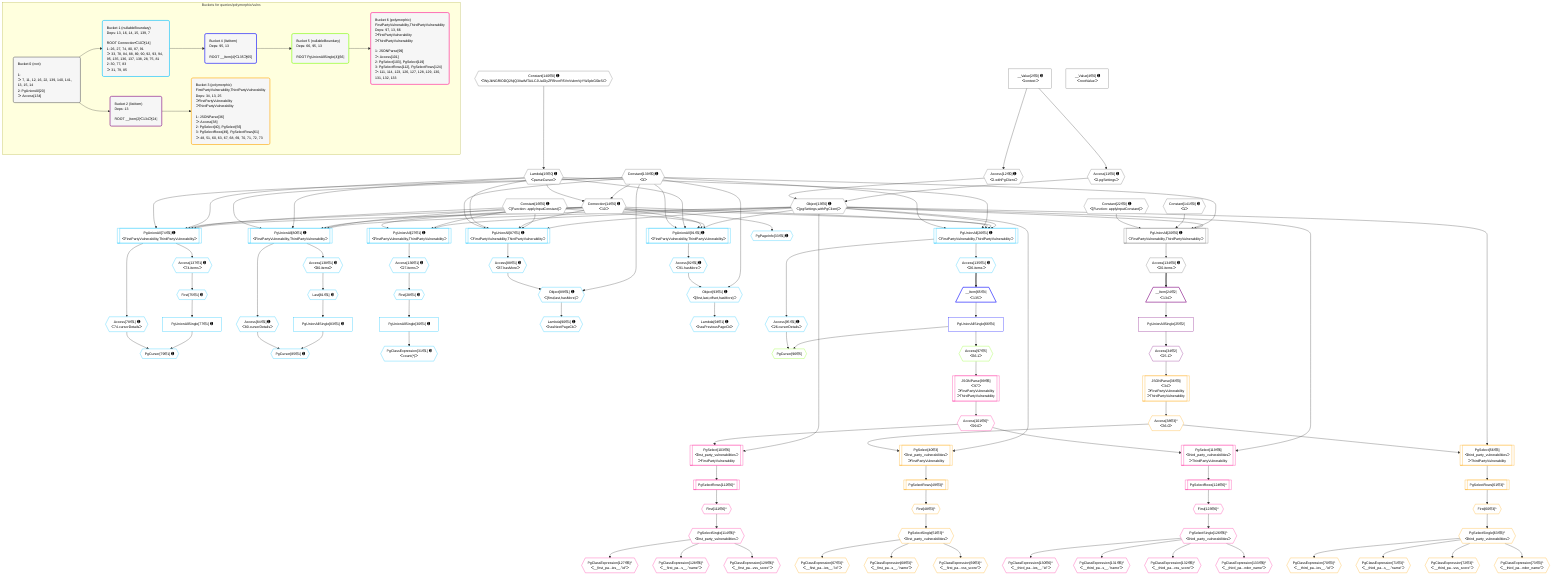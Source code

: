 %%{init: {'themeVariables': { 'fontSize': '12px'}}}%%
graph TD
    classDef path fill:#eee,stroke:#000,color:#000
    classDef plan fill:#fff,stroke-width:1px,color:#000
    classDef itemplan fill:#fff,stroke-width:2px,color:#000
    classDef unbatchedplan fill:#dff,stroke-width:1px,color:#000
    classDef sideeffectplan fill:#fcc,stroke-width:2px,color:#000
    classDef bucket fill:#f6f6f6,color:#000,stroke-width:2px,text-align:left

    subgraph "Buckets for queries/polymorphic/vulns"
    Bucket0("Bucket 0 (root)<br /><br />1: <br />ᐳ: 7, 11, 12, 16, 22, 139, 140, 141, 13, 15, 14<br />2: PgUnionAll[20]<br />ᐳ: Access[134]"):::bucket
    Bucket1("Bucket 1 (nullableBoundary)<br />Deps: 13, 16, 14, 15, 139, 7<br /><br />ROOT Connectionᐸ10ᐳ[14]<br />1: 26, 27, 74, 80, 87, 91<br />ᐳ: 33, 78, 84, 88, 89, 90, 92, 93, 94, 95, 135, 136, 137, 138, 28, 75, 81<br />2: 30, 77, 83<br />ᐳ: 31, 79, 85"):::bucket
    Bucket2("Bucket 2 (listItem)<br />Deps: 13<br /><br />ROOT __Item{2}ᐸ134ᐳ[24]"):::bucket
    Bucket3("Bucket 3 (polymorphic)<br />FirstPartyVulnerability,ThirdPartyVulnerability<br />Deps: 34, 13, 25<br />ᐳFirstPartyVulnerability<br />ᐳThirdPartyVulnerability<br /><br />1: JSONParse[36]<br />ᐳ: Access[38]<br />2: PgSelect[40], PgSelect[56]<br />3: PgSelectRows[49], PgSelectRows[61]<br />ᐳ: 48, 51, 60, 63, 67, 68, 69, 70, 71, 72, 73"):::bucket
    Bucket4("Bucket 4 (listItem)<br />Deps: 95, 13<br /><br />ROOT __Item{4}ᐸ135ᐳ[65]"):::bucket
    Bucket5("Bucket 5 (nullableBoundary)<br />Deps: 66, 95, 13<br /><br />ROOT PgUnionAllSingle{4}[66]"):::bucket
    Bucket6("Bucket 6 (polymorphic)<br />FirstPartyVulnerability,ThirdPartyVulnerability<br />Deps: 97, 13, 66<br />ᐳFirstPartyVulnerability<br />ᐳThirdPartyVulnerability<br /><br />1: JSONParse[99]<br />ᐳ: Access[101]<br />2: PgSelect[103], PgSelect[119]<br />3: PgSelectRows[112], PgSelectRows[124]<br />ᐳ: 111, 114, 123, 126, 127, 128, 129, 130, 131, 132, 133"):::bucket
    end
    Bucket0 --> Bucket1 & Bucket2
    Bucket1 --> Bucket4
    Bucket2 --> Bucket3
    Bucket4 --> Bucket5
    Bucket5 --> Bucket6

    %% plan dependencies
    PgUnionAll20[["PgUnionAll[20∈0] ➊<br />ᐸFirstPartyVulnerability,ThirdPartyVulnerabilityᐳ"]]:::plan
    Object13{{"Object[13∈0] ➊<br />ᐸ{pgSettings,withPgClient}ᐳ"}}:::plan
    Constant139{{"Constant[139∈0] ➊<br />ᐸ3ᐳ"}}:::plan
    Constant141{{"Constant[141∈0] ➊<br />ᐸ1ᐳ"}}:::plan
    Constant22{{"Constant[22∈0] ➊<br />ᐸ[Function: applyInputConstant]ᐳ"}}:::plan
    Object13 & Constant139 & Constant141 & Constant22 --> PgUnionAll20
    Access11{{"Access[11∈0] ➊<br />ᐸ2.pgSettingsᐳ"}}:::plan
    Access12{{"Access[12∈0] ➊<br />ᐸ2.withPgClientᐳ"}}:::plan
    Access11 & Access12 --> Object13
    Connection14{{"Connection[14∈0] ➊<br />ᐸ10ᐳ"}}:::plan
    Lambda15{{"Lambda[15∈0] ➊<br />ᐸparseCursorᐳ"}}:::plan
    Constant139 & Lambda15 --> Connection14
    __Value2["__Value[2∈0] ➊<br />ᐸcontextᐳ"]:::plan
    __Value2 --> Access11
    __Value2 --> Access12
    Constant140{{"Constant[140∈0] ➊<br />ᐸ'WyJkNGRlODQ2NjQ3IiwiMTAiLCJUaGlyZFBhcnR5VnVsbmVyYWJpbGl0eSIᐳ"}}:::plan
    Constant140 --> Lambda15
    Access134{{"Access[134∈0] ➊<br />ᐸ20.itemsᐳ"}}:::plan
    PgUnionAll20 --> Access134
    __Value4["__Value[4∈0] ➊<br />ᐸrootValueᐳ"]:::plan
    Constant16{{"Constant[16∈0] ➊<br />ᐸ[Function: applyInputConstant]ᐳ"}}:::plan
    PgUnionAll26[["PgUnionAll[26∈1] ➊<br />ᐸFirstPartyVulnerability,ThirdPartyVulnerabilityᐳ"]]:::plan
    Object13 & Constant16 & Connection14 & Lambda15 & Constant139 --> PgUnionAll26
    PgUnionAll74[["PgUnionAll[74∈1] ➊<br />ᐸFirstPartyVulnerability,ThirdPartyVulnerabilityᐳ"]]:::plan
    Object13 & Constant16 & Connection14 & Lambda15 & Constant139 --> PgUnionAll74
    PgUnionAll80[["PgUnionAll[80∈1] ➊<br />ᐸFirstPartyVulnerability,ThirdPartyVulnerabilityᐳ"]]:::plan
    Object13 & Constant16 & Connection14 & Lambda15 & Constant139 --> PgUnionAll80
    PgUnionAll87[["PgUnionAll[87∈1] ➊<br />ᐸFirstPartyVulnerability,ThirdPartyVulnerabilityᐳ"]]:::plan
    Object13 & Constant16 & Connection14 & Lambda15 & Constant139 --> PgUnionAll87
    PgUnionAll91[["PgUnionAll[91∈1] ➊<br />ᐸFirstPartyVulnerability,ThirdPartyVulnerabilityᐳ"]]:::plan
    Object13 & Constant16 & Connection14 & Lambda15 & Constant139 --> PgUnionAll91
    Object93{{"Object[93∈1] ➊<br />ᐸ{first,last,offset,hasMore}ᐳ"}}:::plan
    Access92{{"Access[92∈1] ➊<br />ᐸ91.hasMoreᐳ"}}:::plan
    Constant139 & Access92 --> Object93
    PgUnionAll27[["PgUnionAll[27∈1] ➊<br />ᐸFirstPartyVulnerability,ThirdPartyVulnerabilityᐳ"]]:::plan
    Object13 & Constant16 & Connection14 --> PgUnionAll27
    Object89{{"Object[89∈1] ➊<br />ᐸ{first,last,hasMore}ᐳ"}}:::plan
    Access88{{"Access[88∈1] ➊<br />ᐸ87.hasMoreᐳ"}}:::plan
    Constant139 & Access88 --> Object89
    PgCursor79{{"PgCursor[79∈1] ➊"}}:::plan
    PgUnionAllSingle77["PgUnionAllSingle[77∈1] ➊"]:::plan
    Access78{{"Access[78∈1] ➊<br />ᐸ74.cursorDetailsᐳ"}}:::plan
    PgUnionAllSingle77 & Access78 --> PgCursor79
    PgCursor85{{"PgCursor[85∈1] ➊"}}:::plan
    PgUnionAllSingle83["PgUnionAllSingle[83∈1] ➊"]:::plan
    Access84{{"Access[84∈1] ➊<br />ᐸ80.cursorDetailsᐳ"}}:::plan
    PgUnionAllSingle83 & Access84 --> PgCursor85
    First28{{"First[28∈1] ➊"}}:::plan
    Access136{{"Access[136∈1] ➊<br />ᐸ27.itemsᐳ"}}:::plan
    Access136 --> First28
    PgUnionAllSingle30["PgUnionAllSingle[30∈1] ➊"]:::plan
    First28 --> PgUnionAllSingle30
    PgClassExpression31{{"PgClassExpression[31∈1] ➊<br />ᐸcount(*)ᐳ"}}:::plan
    PgUnionAllSingle30 --> PgClassExpression31
    PgPageInfo33{{"PgPageInfo[33∈1] ➊"}}:::plan
    Connection14 --> PgPageInfo33
    First75{{"First[75∈1] ➊"}}:::plan
    Access137{{"Access[137∈1] ➊<br />ᐸ74.itemsᐳ"}}:::plan
    Access137 --> First75
    First75 --> PgUnionAllSingle77
    PgUnionAll74 --> Access78
    Last81{{"Last[81∈1] ➊"}}:::plan
    Access138{{"Access[138∈1] ➊<br />ᐸ80.itemsᐳ"}}:::plan
    Access138 --> Last81
    Last81 --> PgUnionAllSingle83
    PgUnionAll80 --> Access84
    PgUnionAll87 --> Access88
    Lambda90{{"Lambda[90∈1] ➊<br />ᐸhasNextPageCbᐳ"}}:::plan
    Object89 --> Lambda90
    PgUnionAll91 --> Access92
    Lambda94{{"Lambda[94∈1] ➊<br />ᐸhasPreviousPageCbᐳ"}}:::plan
    Object93 --> Lambda94
    Access95{{"Access[95∈1] ➊<br />ᐸ26.cursorDetailsᐳ"}}:::plan
    PgUnionAll26 --> Access95
    Access135{{"Access[135∈1] ➊<br />ᐸ26.itemsᐳ"}}:::plan
    PgUnionAll26 --> Access135
    PgUnionAll27 --> Access136
    PgUnionAll74 --> Access137
    PgUnionAll80 --> Access138
    __Item65[/"__Item[65∈4]<br />ᐸ135ᐳ"\]:::itemplan
    Access135 ==> __Item65
    PgUnionAllSingle66["PgUnionAllSingle[66∈4]"]:::plan
    __Item65 --> PgUnionAllSingle66
    PgCursor96{{"PgCursor[96∈5]"}}:::plan
    PgUnionAllSingle66 & Access95 --> PgCursor96
    Access97{{"Access[97∈5]<br />ᐸ66.1ᐳ"}}:::plan
    PgUnionAllSingle66 --> Access97
    PgSelect103[["PgSelect[103∈6]<br />ᐸfirst_party_vulnerabilitiesᐳ<br />ᐳFirstPartyVulnerability"]]:::plan
    Access101{{"Access[101∈6]^<br />ᐸ99.0ᐳ"}}:::plan
    Object13 & Access101 --> PgSelect103
    PgSelect119[["PgSelect[119∈6]<br />ᐸthird_party_vulnerabilitiesᐳ<br />ᐳThirdPartyVulnerability"]]:::plan
    Object13 & Access101 --> PgSelect119
    JSONParse99[["JSONParse[99∈6]<br />ᐸ97ᐳ<br />ᐳFirstPartyVulnerability<br />ᐳThirdPartyVulnerability"]]:::plan
    Access97 --> JSONParse99
    JSONParse99 --> Access101
    First111{{"First[111∈6]^"}}:::plan
    PgSelectRows112[["PgSelectRows[112∈6]^"]]:::plan
    PgSelectRows112 --> First111
    PgSelect103 --> PgSelectRows112
    PgSelectSingle114{{"PgSelectSingle[114∈6]^<br />ᐸfirst_party_vulnerabilitiesᐳ"}}:::plan
    First111 --> PgSelectSingle114
    First123{{"First[123∈6]^"}}:::plan
    PgSelectRows124[["PgSelectRows[124∈6]^"]]:::plan
    PgSelectRows124 --> First123
    PgSelect119 --> PgSelectRows124
    PgSelectSingle126{{"PgSelectSingle[126∈6]^<br />ᐸthird_party_vulnerabilitiesᐳ"}}:::plan
    First123 --> PgSelectSingle126
    PgClassExpression127{{"PgClassExpression[127∈6]^<br />ᐸ__first_pa...ies__.”id”ᐳ"}}:::plan
    PgSelectSingle114 --> PgClassExpression127
    PgClassExpression128{{"PgClassExpression[128∈6]^<br />ᐸ__first_pa...s__.”name”ᐳ"}}:::plan
    PgSelectSingle114 --> PgClassExpression128
    PgClassExpression129{{"PgClassExpression[129∈6]^<br />ᐸ__first_pa...vss_score”ᐳ"}}:::plan
    PgSelectSingle114 --> PgClassExpression129
    PgClassExpression130{{"PgClassExpression[130∈6]^<br />ᐸ__third_pa...ies__.”id”ᐳ"}}:::plan
    PgSelectSingle126 --> PgClassExpression130
    PgClassExpression131{{"PgClassExpression[131∈6]^<br />ᐸ__third_pa...s__.”name”ᐳ"}}:::plan
    PgSelectSingle126 --> PgClassExpression131
    PgClassExpression132{{"PgClassExpression[132∈6]^<br />ᐸ__third_pa...vss_score”ᐳ"}}:::plan
    PgSelectSingle126 --> PgClassExpression132
    PgClassExpression133{{"PgClassExpression[133∈6]^<br />ᐸ__third_pa...ndor_name”ᐳ"}}:::plan
    PgSelectSingle126 --> PgClassExpression133
    __Item24[/"__Item[24∈2]<br />ᐸ134ᐳ"\]:::itemplan
    Access134 ==> __Item24
    PgUnionAllSingle25["PgUnionAllSingle[25∈2]"]:::plan
    __Item24 --> PgUnionAllSingle25
    Access34{{"Access[34∈2]<br />ᐸ25.1ᐳ"}}:::plan
    PgUnionAllSingle25 --> Access34
    PgSelect40[["PgSelect[40∈3]<br />ᐸfirst_party_vulnerabilitiesᐳ<br />ᐳFirstPartyVulnerability"]]:::plan
    Access38{{"Access[38∈3]^<br />ᐸ36.0ᐳ"}}:::plan
    Object13 & Access38 --> PgSelect40
    PgSelect56[["PgSelect[56∈3]<br />ᐸthird_party_vulnerabilitiesᐳ<br />ᐳThirdPartyVulnerability"]]:::plan
    Object13 & Access38 --> PgSelect56
    JSONParse36[["JSONParse[36∈3]<br />ᐸ34ᐳ<br />ᐳFirstPartyVulnerability<br />ᐳThirdPartyVulnerability"]]:::plan
    Access34 --> JSONParse36
    JSONParse36 --> Access38
    First48{{"First[48∈3]^"}}:::plan
    PgSelectRows49[["PgSelectRows[49∈3]^"]]:::plan
    PgSelectRows49 --> First48
    PgSelect40 --> PgSelectRows49
    PgSelectSingle51{{"PgSelectSingle[51∈3]^<br />ᐸfirst_party_vulnerabilitiesᐳ"}}:::plan
    First48 --> PgSelectSingle51
    First60{{"First[60∈3]^"}}:::plan
    PgSelectRows61[["PgSelectRows[61∈3]^"]]:::plan
    PgSelectRows61 --> First60
    PgSelect56 --> PgSelectRows61
    PgSelectSingle63{{"PgSelectSingle[63∈3]^<br />ᐸthird_party_vulnerabilitiesᐳ"}}:::plan
    First60 --> PgSelectSingle63
    PgClassExpression67{{"PgClassExpression[67∈3]^<br />ᐸ__first_pa...ies__.”id”ᐳ"}}:::plan
    PgSelectSingle51 --> PgClassExpression67
    PgClassExpression68{{"PgClassExpression[68∈3]^<br />ᐸ__first_pa...s__.”name”ᐳ"}}:::plan
    PgSelectSingle51 --> PgClassExpression68
    PgClassExpression69{{"PgClassExpression[69∈3]^<br />ᐸ__first_pa...vss_score”ᐳ"}}:::plan
    PgSelectSingle51 --> PgClassExpression69
    PgClassExpression70{{"PgClassExpression[70∈3]^<br />ᐸ__third_pa...ies__.”id”ᐳ"}}:::plan
    PgSelectSingle63 --> PgClassExpression70
    PgClassExpression71{{"PgClassExpression[71∈3]^<br />ᐸ__third_pa...s__.”name”ᐳ"}}:::plan
    PgSelectSingle63 --> PgClassExpression71
    PgClassExpression72{{"PgClassExpression[72∈3]^<br />ᐸ__third_pa...vss_score”ᐳ"}}:::plan
    PgSelectSingle63 --> PgClassExpression72
    PgClassExpression73{{"PgClassExpression[73∈3]^<br />ᐸ__third_pa...ndor_name”ᐳ"}}:::plan
    PgSelectSingle63 --> PgClassExpression73

    %% define steps
    classDef bucket0 stroke:#696969
    class Bucket0,__Value2,__Value4,Access11,Access12,Object13,Connection14,Lambda15,Constant16,PgUnionAll20,Constant22,Access134,Constant139,Constant140,Constant141 bucket0
    classDef bucket1 stroke:#00bfff
    class Bucket1,PgUnionAll26,PgUnionAll27,First28,PgUnionAllSingle30,PgClassExpression31,PgPageInfo33,PgUnionAll74,First75,PgUnionAllSingle77,Access78,PgCursor79,PgUnionAll80,Last81,PgUnionAllSingle83,Access84,PgCursor85,PgUnionAll87,Access88,Object89,Lambda90,PgUnionAll91,Access92,Object93,Lambda94,Access95,Access135,Access136,Access137,Access138 bucket1
    classDef bucket2 stroke:#7f007f
    class Bucket2,__Item24,PgUnionAllSingle25,Access34 bucket2
    classDef bucket3 stroke:#ffa500
    class Bucket3,JSONParse36,Access38,PgSelect40,First48,PgSelectRows49,PgSelectSingle51,PgSelect56,First60,PgSelectRows61,PgSelectSingle63,PgClassExpression67,PgClassExpression68,PgClassExpression69,PgClassExpression70,PgClassExpression71,PgClassExpression72,PgClassExpression73 bucket3
    classDef bucket4 stroke:#0000ff
    class Bucket4,__Item65,PgUnionAllSingle66 bucket4
    classDef bucket5 stroke:#7fff00
    class Bucket5,PgCursor96,Access97 bucket5
    classDef bucket6 stroke:#ff1493
    class Bucket6,JSONParse99,Access101,PgSelect103,First111,PgSelectRows112,PgSelectSingle114,PgSelect119,First123,PgSelectRows124,PgSelectSingle126,PgClassExpression127,PgClassExpression128,PgClassExpression129,PgClassExpression130,PgClassExpression131,PgClassExpression132,PgClassExpression133 bucket6